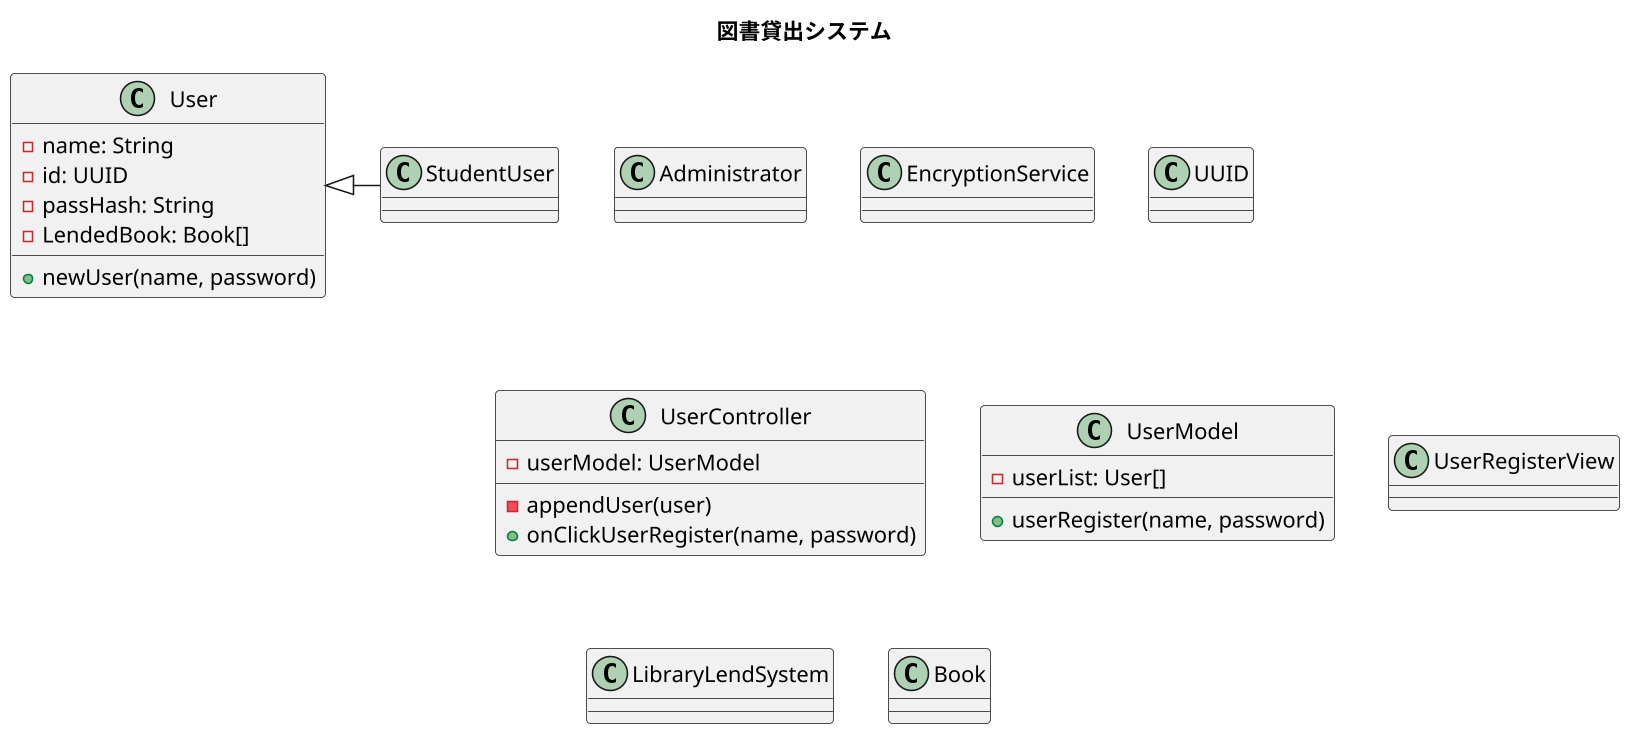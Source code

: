 @startuml 図書貸出システム

title 図書貸出システム
skinparam dpi 150

class User
User : -name: String
User : -id: UUID
User : -passHash: String
User : -LendedBook: Book[]
User : +newUser(name, password)

class StudentUser
User <|- StudentUser

class Administrator

class EncryptionService

class UUID

class UserController
UserController : -userModel: UserModel
UserController : -appendUser(user)
UserController : +onClickUserRegister(name, password)

class UserModel
UserModel : -userList: User[]
UserModel : +userRegister(name, password)

class UserRegisterView


class LibraryLendSystem
class Book

@enduml